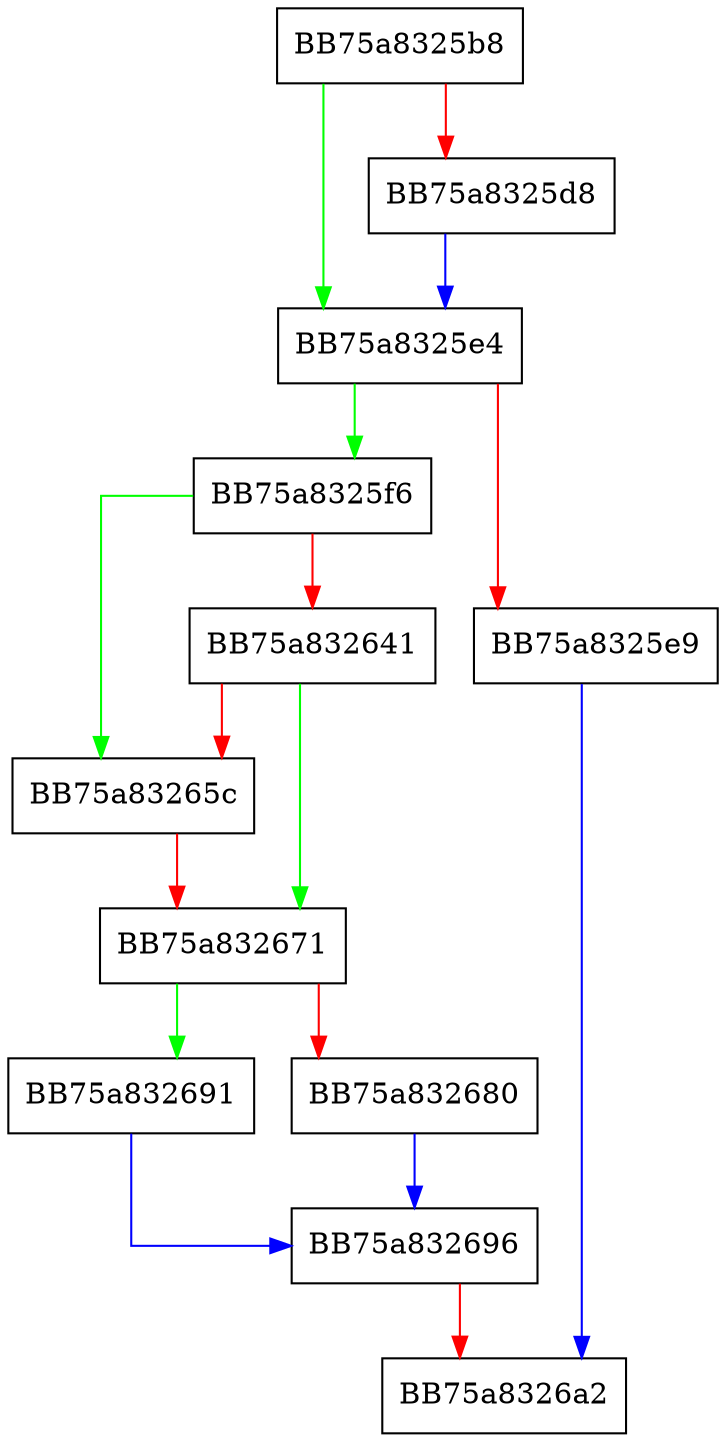 digraph GetNotificationsForProcess {
  node [shape="box"];
  graph [splines=ortho];
  BB75a8325b8 -> BB75a8325e4 [color="green"];
  BB75a8325b8 -> BB75a8325d8 [color="red"];
  BB75a8325d8 -> BB75a8325e4 [color="blue"];
  BB75a8325e4 -> BB75a8325f6 [color="green"];
  BB75a8325e4 -> BB75a8325e9 [color="red"];
  BB75a8325e9 -> BB75a8326a2 [color="blue"];
  BB75a8325f6 -> BB75a83265c [color="green"];
  BB75a8325f6 -> BB75a832641 [color="red"];
  BB75a832641 -> BB75a832671 [color="green"];
  BB75a832641 -> BB75a83265c [color="red"];
  BB75a83265c -> BB75a832671 [color="red"];
  BB75a832671 -> BB75a832691 [color="green"];
  BB75a832671 -> BB75a832680 [color="red"];
  BB75a832680 -> BB75a832696 [color="blue"];
  BB75a832691 -> BB75a832696 [color="blue"];
  BB75a832696 -> BB75a8326a2 [color="red"];
}